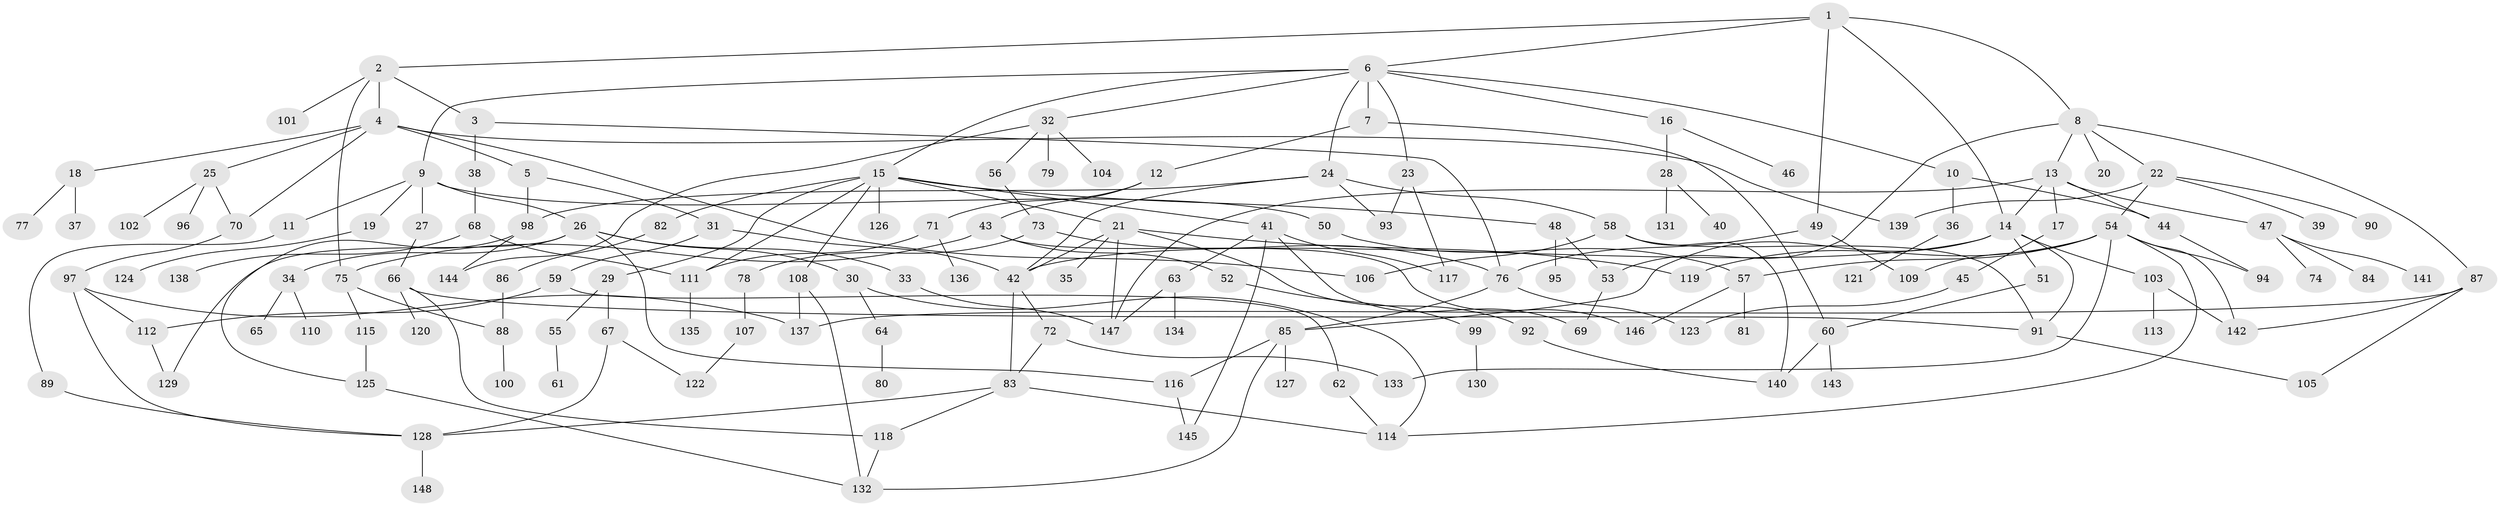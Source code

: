 // coarse degree distribution, {6: 0.038834951456310676, 5: 0.06796116504854369, 3: 0.22330097087378642, 10: 0.02912621359223301, 9: 0.009708737864077669, 2: 0.27184466019417475, 7: 0.02912621359223301, 1: 0.21359223300970873, 4: 0.10679611650485436, 8: 0.009708737864077669}
// Generated by graph-tools (version 1.1) at 2025/51/02/27/25 19:51:37]
// undirected, 148 vertices, 205 edges
graph export_dot {
graph [start="1"]
  node [color=gray90,style=filled];
  1;
  2;
  3;
  4;
  5;
  6;
  7;
  8;
  9;
  10;
  11;
  12;
  13;
  14;
  15;
  16;
  17;
  18;
  19;
  20;
  21;
  22;
  23;
  24;
  25;
  26;
  27;
  28;
  29;
  30;
  31;
  32;
  33;
  34;
  35;
  36;
  37;
  38;
  39;
  40;
  41;
  42;
  43;
  44;
  45;
  46;
  47;
  48;
  49;
  50;
  51;
  52;
  53;
  54;
  55;
  56;
  57;
  58;
  59;
  60;
  61;
  62;
  63;
  64;
  65;
  66;
  67;
  68;
  69;
  70;
  71;
  72;
  73;
  74;
  75;
  76;
  77;
  78;
  79;
  80;
  81;
  82;
  83;
  84;
  85;
  86;
  87;
  88;
  89;
  90;
  91;
  92;
  93;
  94;
  95;
  96;
  97;
  98;
  99;
  100;
  101;
  102;
  103;
  104;
  105;
  106;
  107;
  108;
  109;
  110;
  111;
  112;
  113;
  114;
  115;
  116;
  117;
  118;
  119;
  120;
  121;
  122;
  123;
  124;
  125;
  126;
  127;
  128;
  129;
  130;
  131;
  132;
  133;
  134;
  135;
  136;
  137;
  138;
  139;
  140;
  141;
  142;
  143;
  144;
  145;
  146;
  147;
  148;
  1 -- 2;
  1 -- 6;
  1 -- 8;
  1 -- 14;
  1 -- 49;
  2 -- 3;
  2 -- 4;
  2 -- 75;
  2 -- 101;
  3 -- 38;
  3 -- 76;
  4 -- 5;
  4 -- 18;
  4 -- 25;
  4 -- 106;
  4 -- 139;
  4 -- 70;
  5 -- 31;
  5 -- 98;
  6 -- 7;
  6 -- 9;
  6 -- 10;
  6 -- 15;
  6 -- 16;
  6 -- 23;
  6 -- 24;
  6 -- 32;
  7 -- 12;
  7 -- 60;
  8 -- 13;
  8 -- 20;
  8 -- 22;
  8 -- 53;
  8 -- 87;
  9 -- 11;
  9 -- 19;
  9 -- 26;
  9 -- 27;
  9 -- 50;
  10 -- 36;
  10 -- 44;
  11 -- 89;
  12 -- 43;
  12 -- 71;
  13 -- 17;
  13 -- 44;
  13 -- 47;
  13 -- 14;
  13 -- 147;
  14 -- 42;
  14 -- 51;
  14 -- 85;
  14 -- 91;
  14 -- 103;
  15 -- 21;
  15 -- 29;
  15 -- 41;
  15 -- 48;
  15 -- 82;
  15 -- 108;
  15 -- 126;
  15 -- 111;
  16 -- 28;
  16 -- 46;
  17 -- 45;
  18 -- 37;
  18 -- 77;
  19 -- 124;
  21 -- 35;
  21 -- 92;
  21 -- 119;
  21 -- 147;
  21 -- 42;
  22 -- 39;
  22 -- 54;
  22 -- 90;
  22 -- 139;
  23 -- 93;
  23 -- 117;
  24 -- 58;
  24 -- 98;
  24 -- 93;
  24 -- 42;
  25 -- 70;
  25 -- 96;
  25 -- 102;
  26 -- 30;
  26 -- 33;
  26 -- 34;
  26 -- 129;
  26 -- 116;
  27 -- 66;
  28 -- 40;
  28 -- 131;
  29 -- 55;
  29 -- 67;
  30 -- 64;
  30 -- 114;
  31 -- 59;
  31 -- 42;
  32 -- 56;
  32 -- 79;
  32 -- 104;
  32 -- 144;
  33 -- 147;
  34 -- 65;
  34 -- 110;
  36 -- 121;
  38 -- 68;
  41 -- 63;
  41 -- 145;
  41 -- 69;
  41 -- 117;
  42 -- 72;
  42 -- 83;
  43 -- 52;
  43 -- 146;
  43 -- 75;
  44 -- 94;
  45 -- 123;
  47 -- 74;
  47 -- 84;
  47 -- 141;
  48 -- 95;
  48 -- 53;
  49 -- 109;
  49 -- 76;
  50 -- 57;
  51 -- 60;
  52 -- 99;
  53 -- 69;
  54 -- 57;
  54 -- 133;
  54 -- 142;
  54 -- 94;
  54 -- 114;
  54 -- 119;
  54 -- 109;
  55 -- 61;
  56 -- 73;
  57 -- 81;
  57 -- 146;
  58 -- 91;
  58 -- 140;
  58 -- 106;
  59 -- 62;
  59 -- 112;
  60 -- 140;
  60 -- 143;
  62 -- 114;
  63 -- 134;
  63 -- 147;
  64 -- 80;
  66 -- 118;
  66 -- 120;
  66 -- 91;
  67 -- 128;
  67 -- 122;
  68 -- 138;
  68 -- 111;
  70 -- 97;
  71 -- 111;
  71 -- 136;
  72 -- 83;
  72 -- 133;
  73 -- 78;
  73 -- 76;
  75 -- 115;
  75 -- 88;
  76 -- 85;
  76 -- 123;
  78 -- 107;
  82 -- 86;
  83 -- 114;
  83 -- 118;
  83 -- 128;
  85 -- 116;
  85 -- 127;
  85 -- 132;
  86 -- 88;
  87 -- 105;
  87 -- 137;
  87 -- 142;
  88 -- 100;
  89 -- 128;
  91 -- 105;
  92 -- 140;
  97 -- 128;
  97 -- 137;
  97 -- 112;
  98 -- 144;
  98 -- 125;
  99 -- 130;
  103 -- 113;
  103 -- 142;
  107 -- 122;
  108 -- 132;
  108 -- 137;
  111 -- 135;
  112 -- 129;
  115 -- 125;
  116 -- 145;
  118 -- 132;
  125 -- 132;
  128 -- 148;
}

